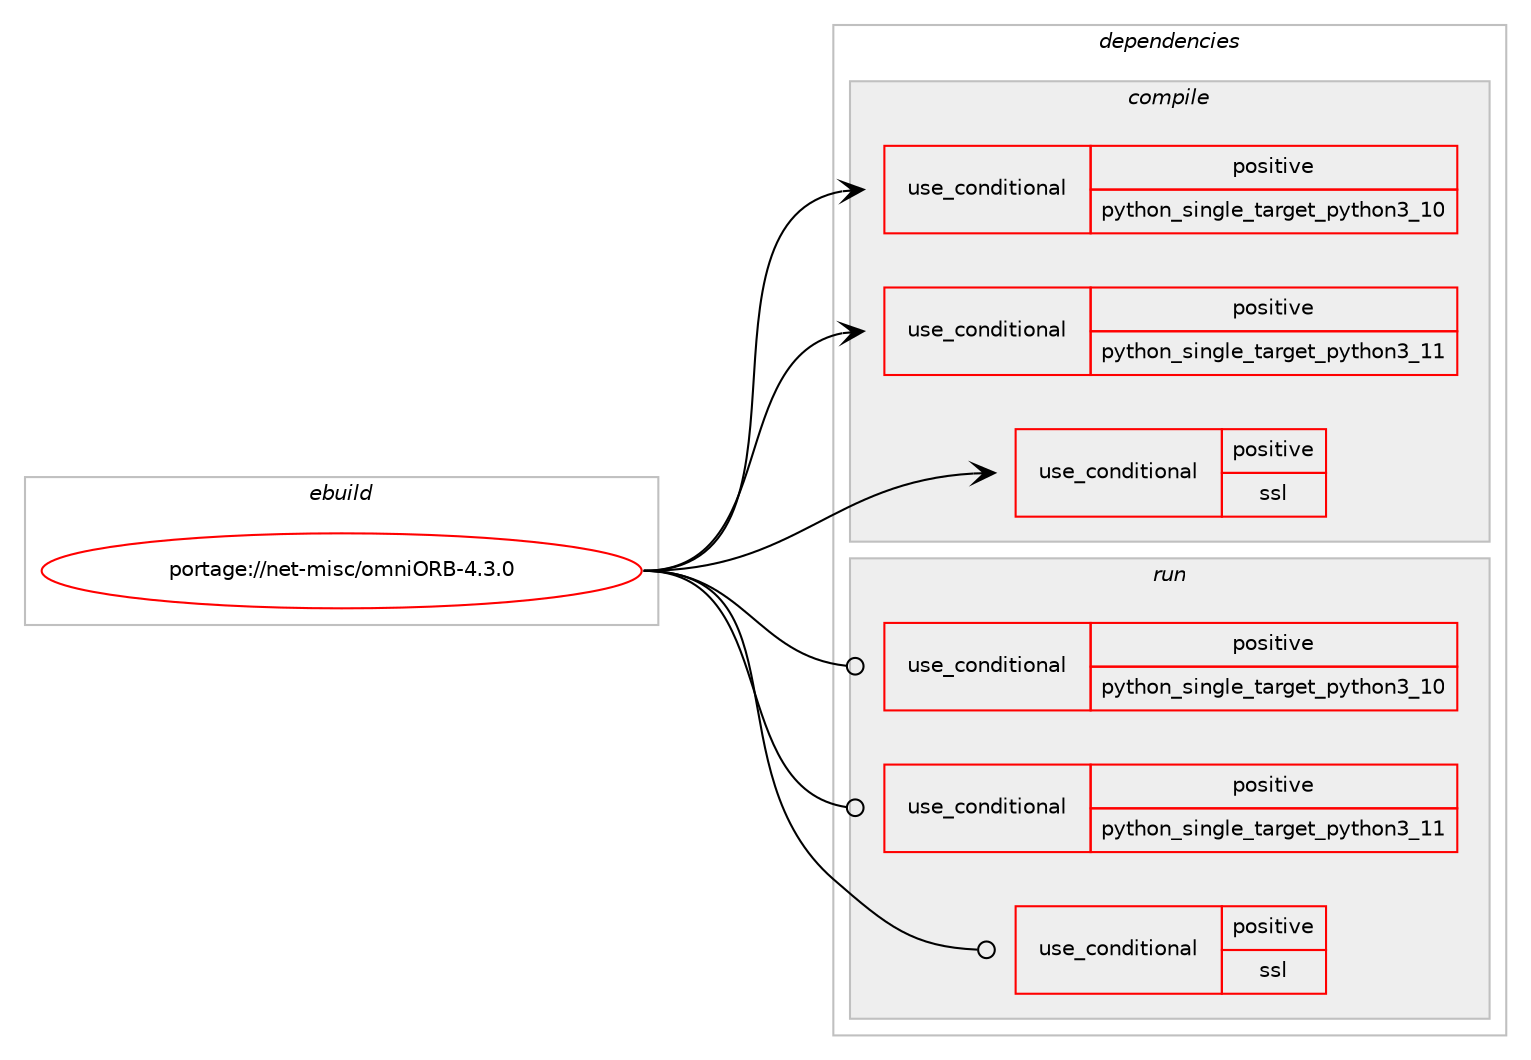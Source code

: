 digraph prolog {

# *************
# Graph options
# *************

newrank=true;
concentrate=true;
compound=true;
graph [rankdir=LR,fontname=Helvetica,fontsize=10,ranksep=1.5];#, ranksep=2.5, nodesep=0.2];
edge  [arrowhead=vee];
node  [fontname=Helvetica,fontsize=10];

# **********
# The ebuild
# **********

subgraph cluster_leftcol {
color=gray;
rank=same;
label=<<i>ebuild</i>>;
id [label="portage://net-misc/omniORB-4.3.0", color=red, width=4, href="../net-misc/omniORB-4.3.0.svg"];
}

# ****************
# The dependencies
# ****************

subgraph cluster_midcol {
color=gray;
label=<<i>dependencies</i>>;
subgraph cluster_compile {
fillcolor="#eeeeee";
style=filled;
label=<<i>compile</i>>;
subgraph cond491 {
dependency645 [label=<<TABLE BORDER="0" CELLBORDER="1" CELLSPACING="0" CELLPADDING="4"><TR><TD ROWSPAN="3" CELLPADDING="10">use_conditional</TD></TR><TR><TD>positive</TD></TR><TR><TD>python_single_target_python3_10</TD></TR></TABLE>>, shape=none, color=red];
# *** BEGIN UNKNOWN DEPENDENCY TYPE (TODO) ***
# dependency645 -> package_dependency(portage://net-misc/omniORB-4.3.0,install,no,dev-lang,python,none,[,,],[slot(3.10)],[])
# *** END UNKNOWN DEPENDENCY TYPE (TODO) ***

}
id:e -> dependency645:w [weight=20,style="solid",arrowhead="vee"];
subgraph cond492 {
dependency646 [label=<<TABLE BORDER="0" CELLBORDER="1" CELLSPACING="0" CELLPADDING="4"><TR><TD ROWSPAN="3" CELLPADDING="10">use_conditional</TD></TR><TR><TD>positive</TD></TR><TR><TD>python_single_target_python3_11</TD></TR></TABLE>>, shape=none, color=red];
# *** BEGIN UNKNOWN DEPENDENCY TYPE (TODO) ***
# dependency646 -> package_dependency(portage://net-misc/omniORB-4.3.0,install,no,dev-lang,python,none,[,,],[slot(3.11)],[])
# *** END UNKNOWN DEPENDENCY TYPE (TODO) ***

}
id:e -> dependency646:w [weight=20,style="solid",arrowhead="vee"];
subgraph cond493 {
dependency647 [label=<<TABLE BORDER="0" CELLBORDER="1" CELLSPACING="0" CELLPADDING="4"><TR><TD ROWSPAN="3" CELLPADDING="10">use_conditional</TD></TR><TR><TD>positive</TD></TR><TR><TD>ssl</TD></TR></TABLE>>, shape=none, color=red];
# *** BEGIN UNKNOWN DEPENDENCY TYPE (TODO) ***
# dependency647 -> package_dependency(portage://net-misc/omniORB-4.3.0,install,no,dev-libs,openssl,none,[,,],any_same_slot,[])
# *** END UNKNOWN DEPENDENCY TYPE (TODO) ***

}
id:e -> dependency647:w [weight=20,style="solid",arrowhead="vee"];
}
subgraph cluster_compileandrun {
fillcolor="#eeeeee";
style=filled;
label=<<i>compile and run</i>>;
}
subgraph cluster_run {
fillcolor="#eeeeee";
style=filled;
label=<<i>run</i>>;
subgraph cond494 {
dependency648 [label=<<TABLE BORDER="0" CELLBORDER="1" CELLSPACING="0" CELLPADDING="4"><TR><TD ROWSPAN="3" CELLPADDING="10">use_conditional</TD></TR><TR><TD>positive</TD></TR><TR><TD>python_single_target_python3_10</TD></TR></TABLE>>, shape=none, color=red];
# *** BEGIN UNKNOWN DEPENDENCY TYPE (TODO) ***
# dependency648 -> package_dependency(portage://net-misc/omniORB-4.3.0,run,no,dev-lang,python,none,[,,],[slot(3.10)],[])
# *** END UNKNOWN DEPENDENCY TYPE (TODO) ***

}
id:e -> dependency648:w [weight=20,style="solid",arrowhead="odot"];
subgraph cond495 {
dependency649 [label=<<TABLE BORDER="0" CELLBORDER="1" CELLSPACING="0" CELLPADDING="4"><TR><TD ROWSPAN="3" CELLPADDING="10">use_conditional</TD></TR><TR><TD>positive</TD></TR><TR><TD>python_single_target_python3_11</TD></TR></TABLE>>, shape=none, color=red];
# *** BEGIN UNKNOWN DEPENDENCY TYPE (TODO) ***
# dependency649 -> package_dependency(portage://net-misc/omniORB-4.3.0,run,no,dev-lang,python,none,[,,],[slot(3.11)],[])
# *** END UNKNOWN DEPENDENCY TYPE (TODO) ***

}
id:e -> dependency649:w [weight=20,style="solid",arrowhead="odot"];
subgraph cond496 {
dependency650 [label=<<TABLE BORDER="0" CELLBORDER="1" CELLSPACING="0" CELLPADDING="4"><TR><TD ROWSPAN="3" CELLPADDING="10">use_conditional</TD></TR><TR><TD>positive</TD></TR><TR><TD>ssl</TD></TR></TABLE>>, shape=none, color=red];
# *** BEGIN UNKNOWN DEPENDENCY TYPE (TODO) ***
# dependency650 -> package_dependency(portage://net-misc/omniORB-4.3.0,run,no,dev-libs,openssl,none,[,,],any_same_slot,[])
# *** END UNKNOWN DEPENDENCY TYPE (TODO) ***

}
id:e -> dependency650:w [weight=20,style="solid",arrowhead="odot"];
}
}

# **************
# The candidates
# **************

subgraph cluster_choices {
rank=same;
color=gray;
label=<<i>candidates</i>>;

}

}
